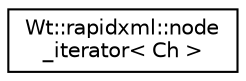digraph "Graphical Class Hierarchy"
{
 // LATEX_PDF_SIZE
  edge [fontname="Helvetica",fontsize="10",labelfontname="Helvetica",labelfontsize="10"];
  node [fontname="Helvetica",fontsize="10",shape=record];
  rankdir="LR";
  Node0 [label="Wt::rapidxml::node\l_iterator\< Ch \>",height=0.2,width=0.4,color="black", fillcolor="white", style="filled",URL="$classWt_1_1rapidxml_1_1node__iterator.html",tooltip="Iterator of child nodes of xml_node."];
}
